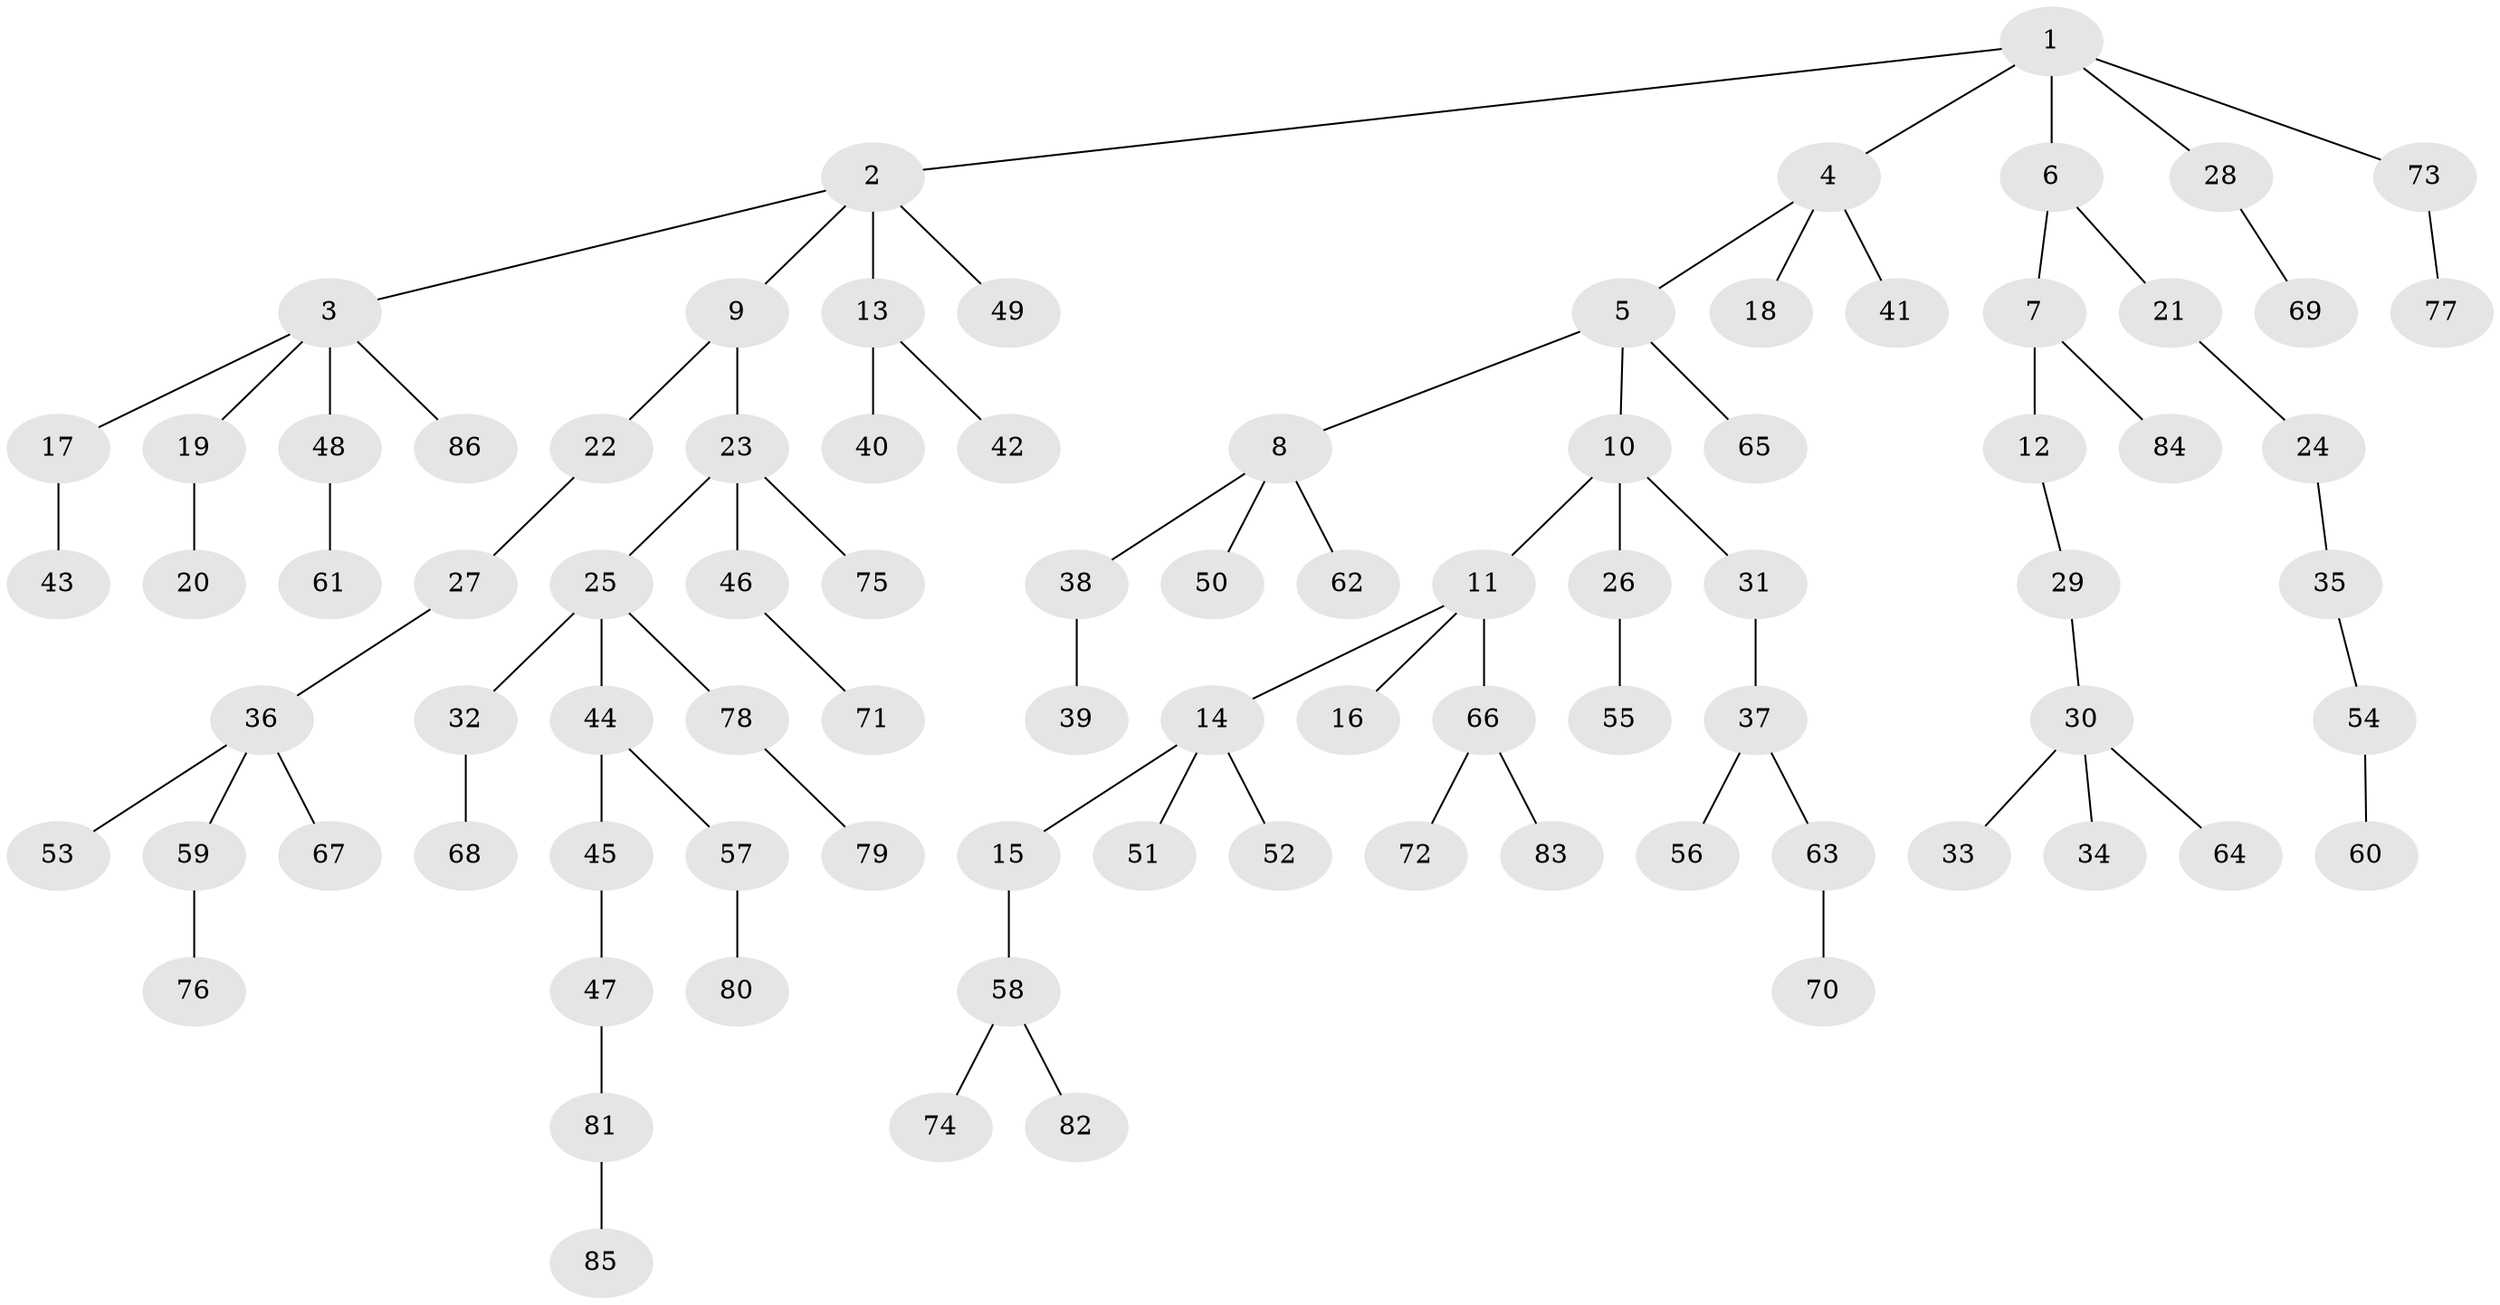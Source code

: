// coarse degree distribution, {5: 0.01639344262295082, 3: 0.22950819672131148, 4: 0.06557377049180328, 2: 0.2459016393442623, 1: 0.4426229508196721}
// Generated by graph-tools (version 1.1) at 2025/37/03/04/25 23:37:26]
// undirected, 86 vertices, 85 edges
graph export_dot {
  node [color=gray90,style=filled];
  1;
  2;
  3;
  4;
  5;
  6;
  7;
  8;
  9;
  10;
  11;
  12;
  13;
  14;
  15;
  16;
  17;
  18;
  19;
  20;
  21;
  22;
  23;
  24;
  25;
  26;
  27;
  28;
  29;
  30;
  31;
  32;
  33;
  34;
  35;
  36;
  37;
  38;
  39;
  40;
  41;
  42;
  43;
  44;
  45;
  46;
  47;
  48;
  49;
  50;
  51;
  52;
  53;
  54;
  55;
  56;
  57;
  58;
  59;
  60;
  61;
  62;
  63;
  64;
  65;
  66;
  67;
  68;
  69;
  70;
  71;
  72;
  73;
  74;
  75;
  76;
  77;
  78;
  79;
  80;
  81;
  82;
  83;
  84;
  85;
  86;
  1 -- 2;
  1 -- 4;
  1 -- 6;
  1 -- 28;
  1 -- 73;
  2 -- 3;
  2 -- 9;
  2 -- 13;
  2 -- 49;
  3 -- 17;
  3 -- 19;
  3 -- 48;
  3 -- 86;
  4 -- 5;
  4 -- 18;
  4 -- 41;
  5 -- 8;
  5 -- 10;
  5 -- 65;
  6 -- 7;
  6 -- 21;
  7 -- 12;
  7 -- 84;
  8 -- 38;
  8 -- 50;
  8 -- 62;
  9 -- 22;
  9 -- 23;
  10 -- 11;
  10 -- 26;
  10 -- 31;
  11 -- 14;
  11 -- 16;
  11 -- 66;
  12 -- 29;
  13 -- 40;
  13 -- 42;
  14 -- 15;
  14 -- 51;
  14 -- 52;
  15 -- 58;
  17 -- 43;
  19 -- 20;
  21 -- 24;
  22 -- 27;
  23 -- 25;
  23 -- 46;
  23 -- 75;
  24 -- 35;
  25 -- 32;
  25 -- 44;
  25 -- 78;
  26 -- 55;
  27 -- 36;
  28 -- 69;
  29 -- 30;
  30 -- 33;
  30 -- 34;
  30 -- 64;
  31 -- 37;
  32 -- 68;
  35 -- 54;
  36 -- 53;
  36 -- 59;
  36 -- 67;
  37 -- 56;
  37 -- 63;
  38 -- 39;
  44 -- 45;
  44 -- 57;
  45 -- 47;
  46 -- 71;
  47 -- 81;
  48 -- 61;
  54 -- 60;
  57 -- 80;
  58 -- 74;
  58 -- 82;
  59 -- 76;
  63 -- 70;
  66 -- 72;
  66 -- 83;
  73 -- 77;
  78 -- 79;
  81 -- 85;
}
